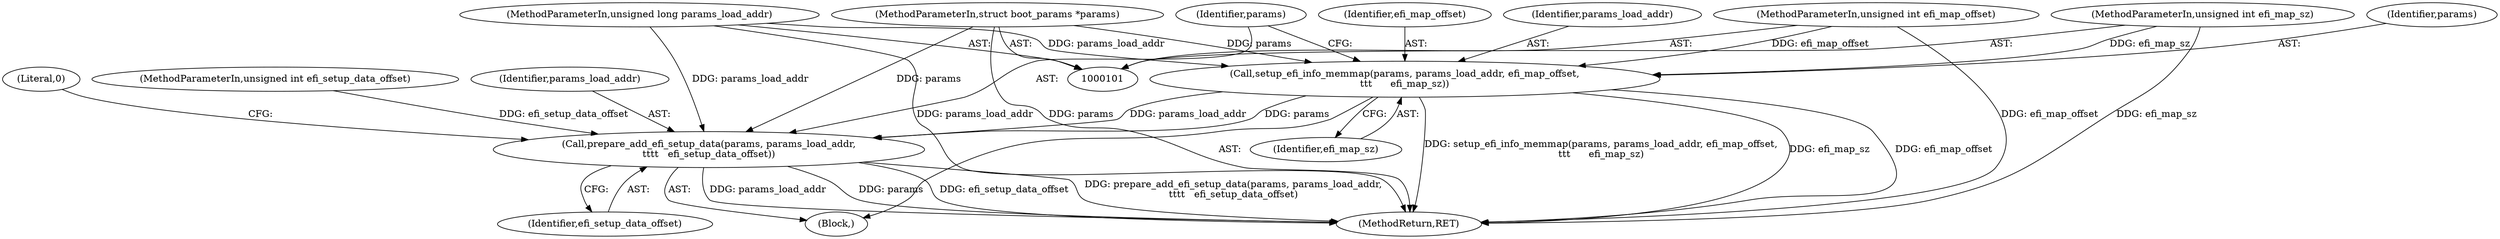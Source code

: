digraph "0_linux_4b2b64d5a6ebc84214755ebccd599baef7c1b798@pointer" {
"1000174" [label="(Call,setup_efi_info_memmap(params, params_load_addr, efi_map_offset,\n\t\t\t      efi_map_sz))"];
"1000102" [label="(MethodParameterIn,struct boot_params *params)"];
"1000103" [label="(MethodParameterIn,unsigned long params_load_addr)"];
"1000104" [label="(MethodParameterIn,unsigned int efi_map_offset)"];
"1000105" [label="(MethodParameterIn,unsigned int efi_map_sz)"];
"1000179" [label="(Call,prepare_add_efi_setup_data(params, params_load_addr,\n\t\t\t\t   efi_setup_data_offset))"];
"1000179" [label="(Call,prepare_add_efi_setup_data(params, params_load_addr,\n\t\t\t\t   efi_setup_data_offset))"];
"1000178" [label="(Identifier,efi_map_sz)"];
"1000176" [label="(Identifier,params_load_addr)"];
"1000180" [label="(Identifier,params)"];
"1000104" [label="(MethodParameterIn,unsigned int efi_map_offset)"];
"1000174" [label="(Call,setup_efi_info_memmap(params, params_load_addr, efi_map_offset,\n\t\t\t      efi_map_sz))"];
"1000107" [label="(Block,)"];
"1000175" [label="(Identifier,params)"];
"1000182" [label="(Identifier,efi_setup_data_offset)"];
"1000105" [label="(MethodParameterIn,unsigned int efi_map_sz)"];
"1000103" [label="(MethodParameterIn,unsigned long params_load_addr)"];
"1000184" [label="(Literal,0)"];
"1000185" [label="(MethodReturn,RET)"];
"1000106" [label="(MethodParameterIn,unsigned int efi_setup_data_offset)"];
"1000102" [label="(MethodParameterIn,struct boot_params *params)"];
"1000177" [label="(Identifier,efi_map_offset)"];
"1000181" [label="(Identifier,params_load_addr)"];
"1000174" -> "1000107"  [label="AST: "];
"1000174" -> "1000178"  [label="CFG: "];
"1000175" -> "1000174"  [label="AST: "];
"1000176" -> "1000174"  [label="AST: "];
"1000177" -> "1000174"  [label="AST: "];
"1000178" -> "1000174"  [label="AST: "];
"1000180" -> "1000174"  [label="CFG: "];
"1000174" -> "1000185"  [label="DDG: efi_map_sz"];
"1000174" -> "1000185"  [label="DDG: efi_map_offset"];
"1000174" -> "1000185"  [label="DDG: setup_efi_info_memmap(params, params_load_addr, efi_map_offset,\n\t\t\t      efi_map_sz)"];
"1000102" -> "1000174"  [label="DDG: params"];
"1000103" -> "1000174"  [label="DDG: params_load_addr"];
"1000104" -> "1000174"  [label="DDG: efi_map_offset"];
"1000105" -> "1000174"  [label="DDG: efi_map_sz"];
"1000174" -> "1000179"  [label="DDG: params"];
"1000174" -> "1000179"  [label="DDG: params_load_addr"];
"1000102" -> "1000101"  [label="AST: "];
"1000102" -> "1000185"  [label="DDG: params"];
"1000102" -> "1000179"  [label="DDG: params"];
"1000103" -> "1000101"  [label="AST: "];
"1000103" -> "1000185"  [label="DDG: params_load_addr"];
"1000103" -> "1000179"  [label="DDG: params_load_addr"];
"1000104" -> "1000101"  [label="AST: "];
"1000104" -> "1000185"  [label="DDG: efi_map_offset"];
"1000105" -> "1000101"  [label="AST: "];
"1000105" -> "1000185"  [label="DDG: efi_map_sz"];
"1000179" -> "1000107"  [label="AST: "];
"1000179" -> "1000182"  [label="CFG: "];
"1000180" -> "1000179"  [label="AST: "];
"1000181" -> "1000179"  [label="AST: "];
"1000182" -> "1000179"  [label="AST: "];
"1000184" -> "1000179"  [label="CFG: "];
"1000179" -> "1000185"  [label="DDG: params_load_addr"];
"1000179" -> "1000185"  [label="DDG: params"];
"1000179" -> "1000185"  [label="DDG: efi_setup_data_offset"];
"1000179" -> "1000185"  [label="DDG: prepare_add_efi_setup_data(params, params_load_addr,\n\t\t\t\t   efi_setup_data_offset)"];
"1000106" -> "1000179"  [label="DDG: efi_setup_data_offset"];
}
